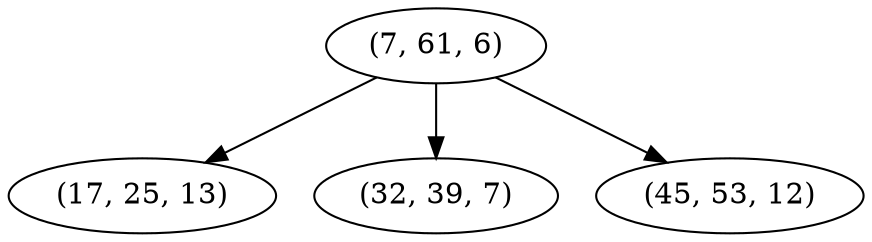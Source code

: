 digraph tree {
    "(7, 61, 6)";
    "(17, 25, 13)";
    "(32, 39, 7)";
    "(45, 53, 12)";
    "(7, 61, 6)" -> "(17, 25, 13)";
    "(7, 61, 6)" -> "(32, 39, 7)";
    "(7, 61, 6)" -> "(45, 53, 12)";
}
